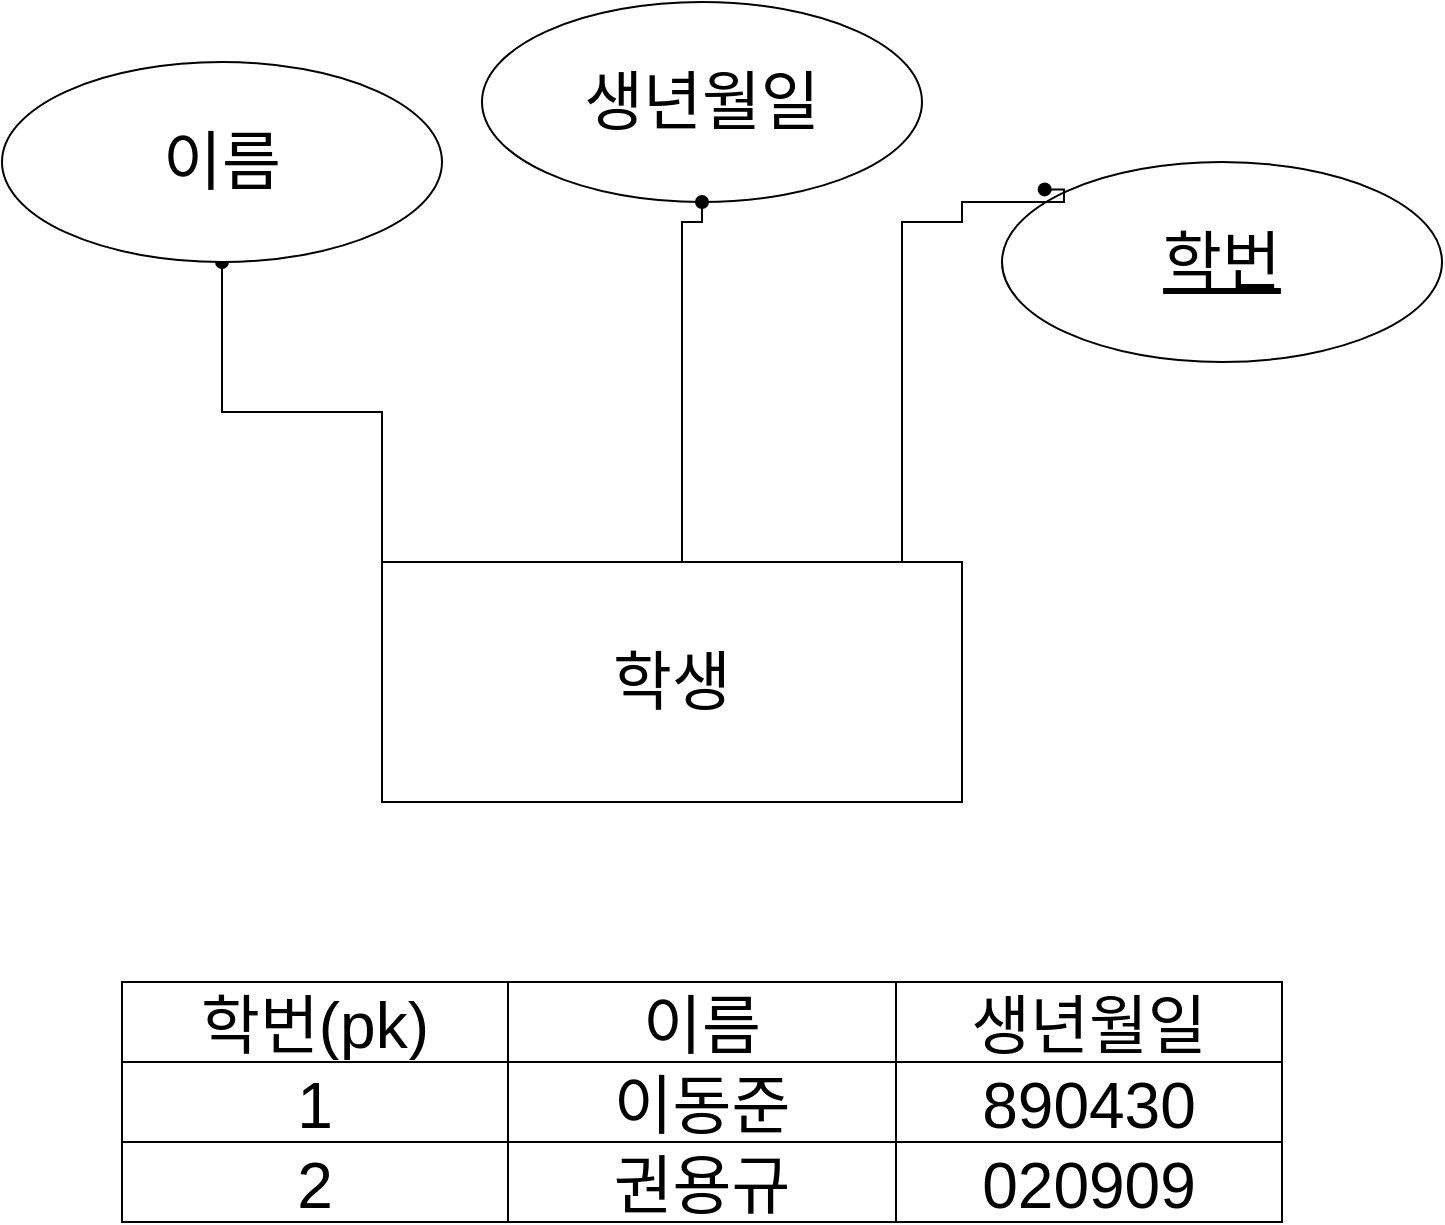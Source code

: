 <mxfile version="16.0.0" type="device"><diagram id="mJ8enfKTCSMyi8fF3RVy" name="Page-1"><mxGraphModel dx="1022" dy="803" grid="1" gridSize="10" guides="1" tooltips="1" connect="1" arrows="1" fold="1" page="1" pageScale="1" pageWidth="827" pageHeight="1169" math="0" shadow="0"><root><mxCell id="0"/><mxCell id="1" parent="0"/><mxCell id="d54nTio_z2LsbAeKT2g3-5" style="edgeStyle=orthogonalEdgeStyle;rounded=0;orthogonalLoop=1;jettySize=auto;html=1;exitX=0;exitY=0;exitDx=0;exitDy=0;fontSize=32;verticalAlign=middle;endArrow=oval;endFill=1;" edge="1" parent="1" source="d54nTio_z2LsbAeKT2g3-2" target="d54nTio_z2LsbAeKT2g3-4"><mxGeometry relative="1" as="geometry"/></mxCell><mxCell id="d54nTio_z2LsbAeKT2g3-2" value="학생" style="rounded=0;whiteSpace=wrap;html=1;fontSize=32;" vertex="1" parent="1"><mxGeometry x="280" y="400" width="290" height="120" as="geometry"/></mxCell><mxCell id="d54nTio_z2LsbAeKT2g3-4" value="이름" style="ellipse;whiteSpace=wrap;html=1;fontSize=32;" vertex="1" parent="1"><mxGeometry x="90" y="150" width="220" height="100" as="geometry"/></mxCell><mxCell id="d54nTio_z2LsbAeKT2g3-6" value="생년월일" style="ellipse;whiteSpace=wrap;html=1;fontSize=32;" vertex="1" parent="1"><mxGeometry x="330" y="120" width="220" height="100" as="geometry"/></mxCell><mxCell id="d54nTio_z2LsbAeKT2g3-7" style="edgeStyle=orthogonalEdgeStyle;rounded=0;orthogonalLoop=1;jettySize=auto;html=1;exitX=0.5;exitY=0;exitDx=0;exitDy=0;fontSize=32;verticalAlign=middle;endArrow=oval;endFill=1;entryX=0.5;entryY=1;entryDx=0;entryDy=0;" edge="1" parent="1" source="d54nTio_z2LsbAeKT2g3-2" target="d54nTio_z2LsbAeKT2g3-6"><mxGeometry relative="1" as="geometry"><mxPoint x="290.0" y="410" as="sourcePoint"/><mxPoint x="210.0" y="260" as="targetPoint"/><Array as="points"><mxPoint x="430" y="400"/><mxPoint x="430" y="230"/></Array></mxGeometry></mxCell><mxCell id="d54nTio_z2LsbAeKT2g3-8" value="&lt;u&gt;학번&lt;/u&gt;" style="ellipse;whiteSpace=wrap;html=1;fontSize=32;" vertex="1" parent="1"><mxGeometry x="590" y="200" width="220" height="100" as="geometry"/></mxCell><mxCell id="d54nTio_z2LsbAeKT2g3-9" style="edgeStyle=orthogonalEdgeStyle;rounded=0;orthogonalLoop=1;jettySize=auto;html=1;exitX=0.5;exitY=0;exitDx=0;exitDy=0;fontSize=32;verticalAlign=middle;endArrow=oval;endFill=1;entryX=0.097;entryY=0.137;entryDx=0;entryDy=0;entryPerimeter=0;" edge="1" parent="1" target="d54nTio_z2LsbAeKT2g3-8"><mxGeometry relative="1" as="geometry"><mxPoint x="535" y="400" as="sourcePoint"/><mxPoint x="550" y="220" as="targetPoint"/><Array as="points"><mxPoint x="540" y="400"/><mxPoint x="540" y="230"/><mxPoint x="570" y="230"/><mxPoint x="570" y="220"/><mxPoint x="621" y="220"/></Array></mxGeometry></mxCell><mxCell id="d54nTio_z2LsbAeKT2g3-10" value="" style="shape=table;html=1;whiteSpace=wrap;startSize=0;container=1;collapsible=0;childLayout=tableLayout;fontSize=32;" vertex="1" parent="1"><mxGeometry x="150" y="610" width="580" height="120" as="geometry"/></mxCell><mxCell id="d54nTio_z2LsbAeKT2g3-11" value="" style="shape=partialRectangle;html=1;whiteSpace=wrap;collapsible=0;dropTarget=0;pointerEvents=0;fillColor=none;top=0;left=0;bottom=0;right=0;points=[[0,0.5],[1,0.5]];portConstraint=eastwest;fontSize=32;" vertex="1" parent="d54nTio_z2LsbAeKT2g3-10"><mxGeometry width="580" height="40" as="geometry"/></mxCell><mxCell id="d54nTio_z2LsbAeKT2g3-12" value="학번(pk)" style="shape=partialRectangle;html=1;whiteSpace=wrap;connectable=0;fillColor=none;top=0;left=0;bottom=0;right=0;overflow=hidden;pointerEvents=1;fontSize=32;" vertex="1" parent="d54nTio_z2LsbAeKT2g3-11"><mxGeometry width="193" height="40" as="geometry"><mxRectangle width="193" height="40" as="alternateBounds"/></mxGeometry></mxCell><mxCell id="d54nTio_z2LsbAeKT2g3-13" value="이름" style="shape=partialRectangle;html=1;whiteSpace=wrap;connectable=0;fillColor=none;top=0;left=0;bottom=0;right=0;overflow=hidden;pointerEvents=1;fontSize=32;" vertex="1" parent="d54nTio_z2LsbAeKT2g3-11"><mxGeometry x="193" width="194" height="40" as="geometry"><mxRectangle width="194" height="40" as="alternateBounds"/></mxGeometry></mxCell><mxCell id="d54nTio_z2LsbAeKT2g3-14" value="생년월일" style="shape=partialRectangle;html=1;whiteSpace=wrap;connectable=0;fillColor=none;top=0;left=0;bottom=0;right=0;overflow=hidden;pointerEvents=1;fontSize=32;" vertex="1" parent="d54nTio_z2LsbAeKT2g3-11"><mxGeometry x="387" width="193" height="40" as="geometry"><mxRectangle width="193" height="40" as="alternateBounds"/></mxGeometry></mxCell><mxCell id="d54nTio_z2LsbAeKT2g3-15" value="" style="shape=partialRectangle;html=1;whiteSpace=wrap;collapsible=0;dropTarget=0;pointerEvents=0;fillColor=none;top=0;left=0;bottom=0;right=0;points=[[0,0.5],[1,0.5]];portConstraint=eastwest;fontSize=32;" vertex="1" parent="d54nTio_z2LsbAeKT2g3-10"><mxGeometry y="40" width="580" height="40" as="geometry"/></mxCell><mxCell id="d54nTio_z2LsbAeKT2g3-16" value="1" style="shape=partialRectangle;html=1;whiteSpace=wrap;connectable=0;fillColor=none;top=0;left=0;bottom=0;right=0;overflow=hidden;pointerEvents=1;fontSize=32;" vertex="1" parent="d54nTio_z2LsbAeKT2g3-15"><mxGeometry width="193" height="40" as="geometry"><mxRectangle width="193" height="40" as="alternateBounds"/></mxGeometry></mxCell><mxCell id="d54nTio_z2LsbAeKT2g3-17" value="이동준" style="shape=partialRectangle;html=1;whiteSpace=wrap;connectable=0;fillColor=none;top=0;left=0;bottom=0;right=0;overflow=hidden;pointerEvents=1;fontSize=32;" vertex="1" parent="d54nTio_z2LsbAeKT2g3-15"><mxGeometry x="193" width="194" height="40" as="geometry"><mxRectangle width="194" height="40" as="alternateBounds"/></mxGeometry></mxCell><mxCell id="d54nTio_z2LsbAeKT2g3-18" value="890430" style="shape=partialRectangle;html=1;whiteSpace=wrap;connectable=0;fillColor=none;top=0;left=0;bottom=0;right=0;overflow=hidden;pointerEvents=1;fontSize=32;" vertex="1" parent="d54nTio_z2LsbAeKT2g3-15"><mxGeometry x="387" width="193" height="40" as="geometry"><mxRectangle width="193" height="40" as="alternateBounds"/></mxGeometry></mxCell><mxCell id="d54nTio_z2LsbAeKT2g3-19" value="" style="shape=partialRectangle;html=1;whiteSpace=wrap;collapsible=0;dropTarget=0;pointerEvents=0;fillColor=none;top=0;left=0;bottom=0;right=0;points=[[0,0.5],[1,0.5]];portConstraint=eastwest;fontSize=32;" vertex="1" parent="d54nTio_z2LsbAeKT2g3-10"><mxGeometry y="80" width="580" height="40" as="geometry"/></mxCell><mxCell id="d54nTio_z2LsbAeKT2g3-20" value="2" style="shape=partialRectangle;html=1;whiteSpace=wrap;connectable=0;fillColor=none;top=0;left=0;bottom=0;right=0;overflow=hidden;pointerEvents=1;fontSize=32;" vertex="1" parent="d54nTio_z2LsbAeKT2g3-19"><mxGeometry width="193" height="40" as="geometry"><mxRectangle width="193" height="40" as="alternateBounds"/></mxGeometry></mxCell><mxCell id="d54nTio_z2LsbAeKT2g3-21" value="권용규" style="shape=partialRectangle;html=1;whiteSpace=wrap;connectable=0;fillColor=none;top=0;left=0;bottom=0;right=0;overflow=hidden;pointerEvents=1;fontSize=32;" vertex="1" parent="d54nTio_z2LsbAeKT2g3-19"><mxGeometry x="193" width="194" height="40" as="geometry"><mxRectangle width="194" height="40" as="alternateBounds"/></mxGeometry></mxCell><mxCell id="d54nTio_z2LsbAeKT2g3-22" value="020909" style="shape=partialRectangle;html=1;whiteSpace=wrap;connectable=0;fillColor=none;top=0;left=0;bottom=0;right=0;overflow=hidden;pointerEvents=1;fontSize=32;" vertex="1" parent="d54nTio_z2LsbAeKT2g3-19"><mxGeometry x="387" width="193" height="40" as="geometry"><mxRectangle width="193" height="40" as="alternateBounds"/></mxGeometry></mxCell></root></mxGraphModel></diagram></mxfile>